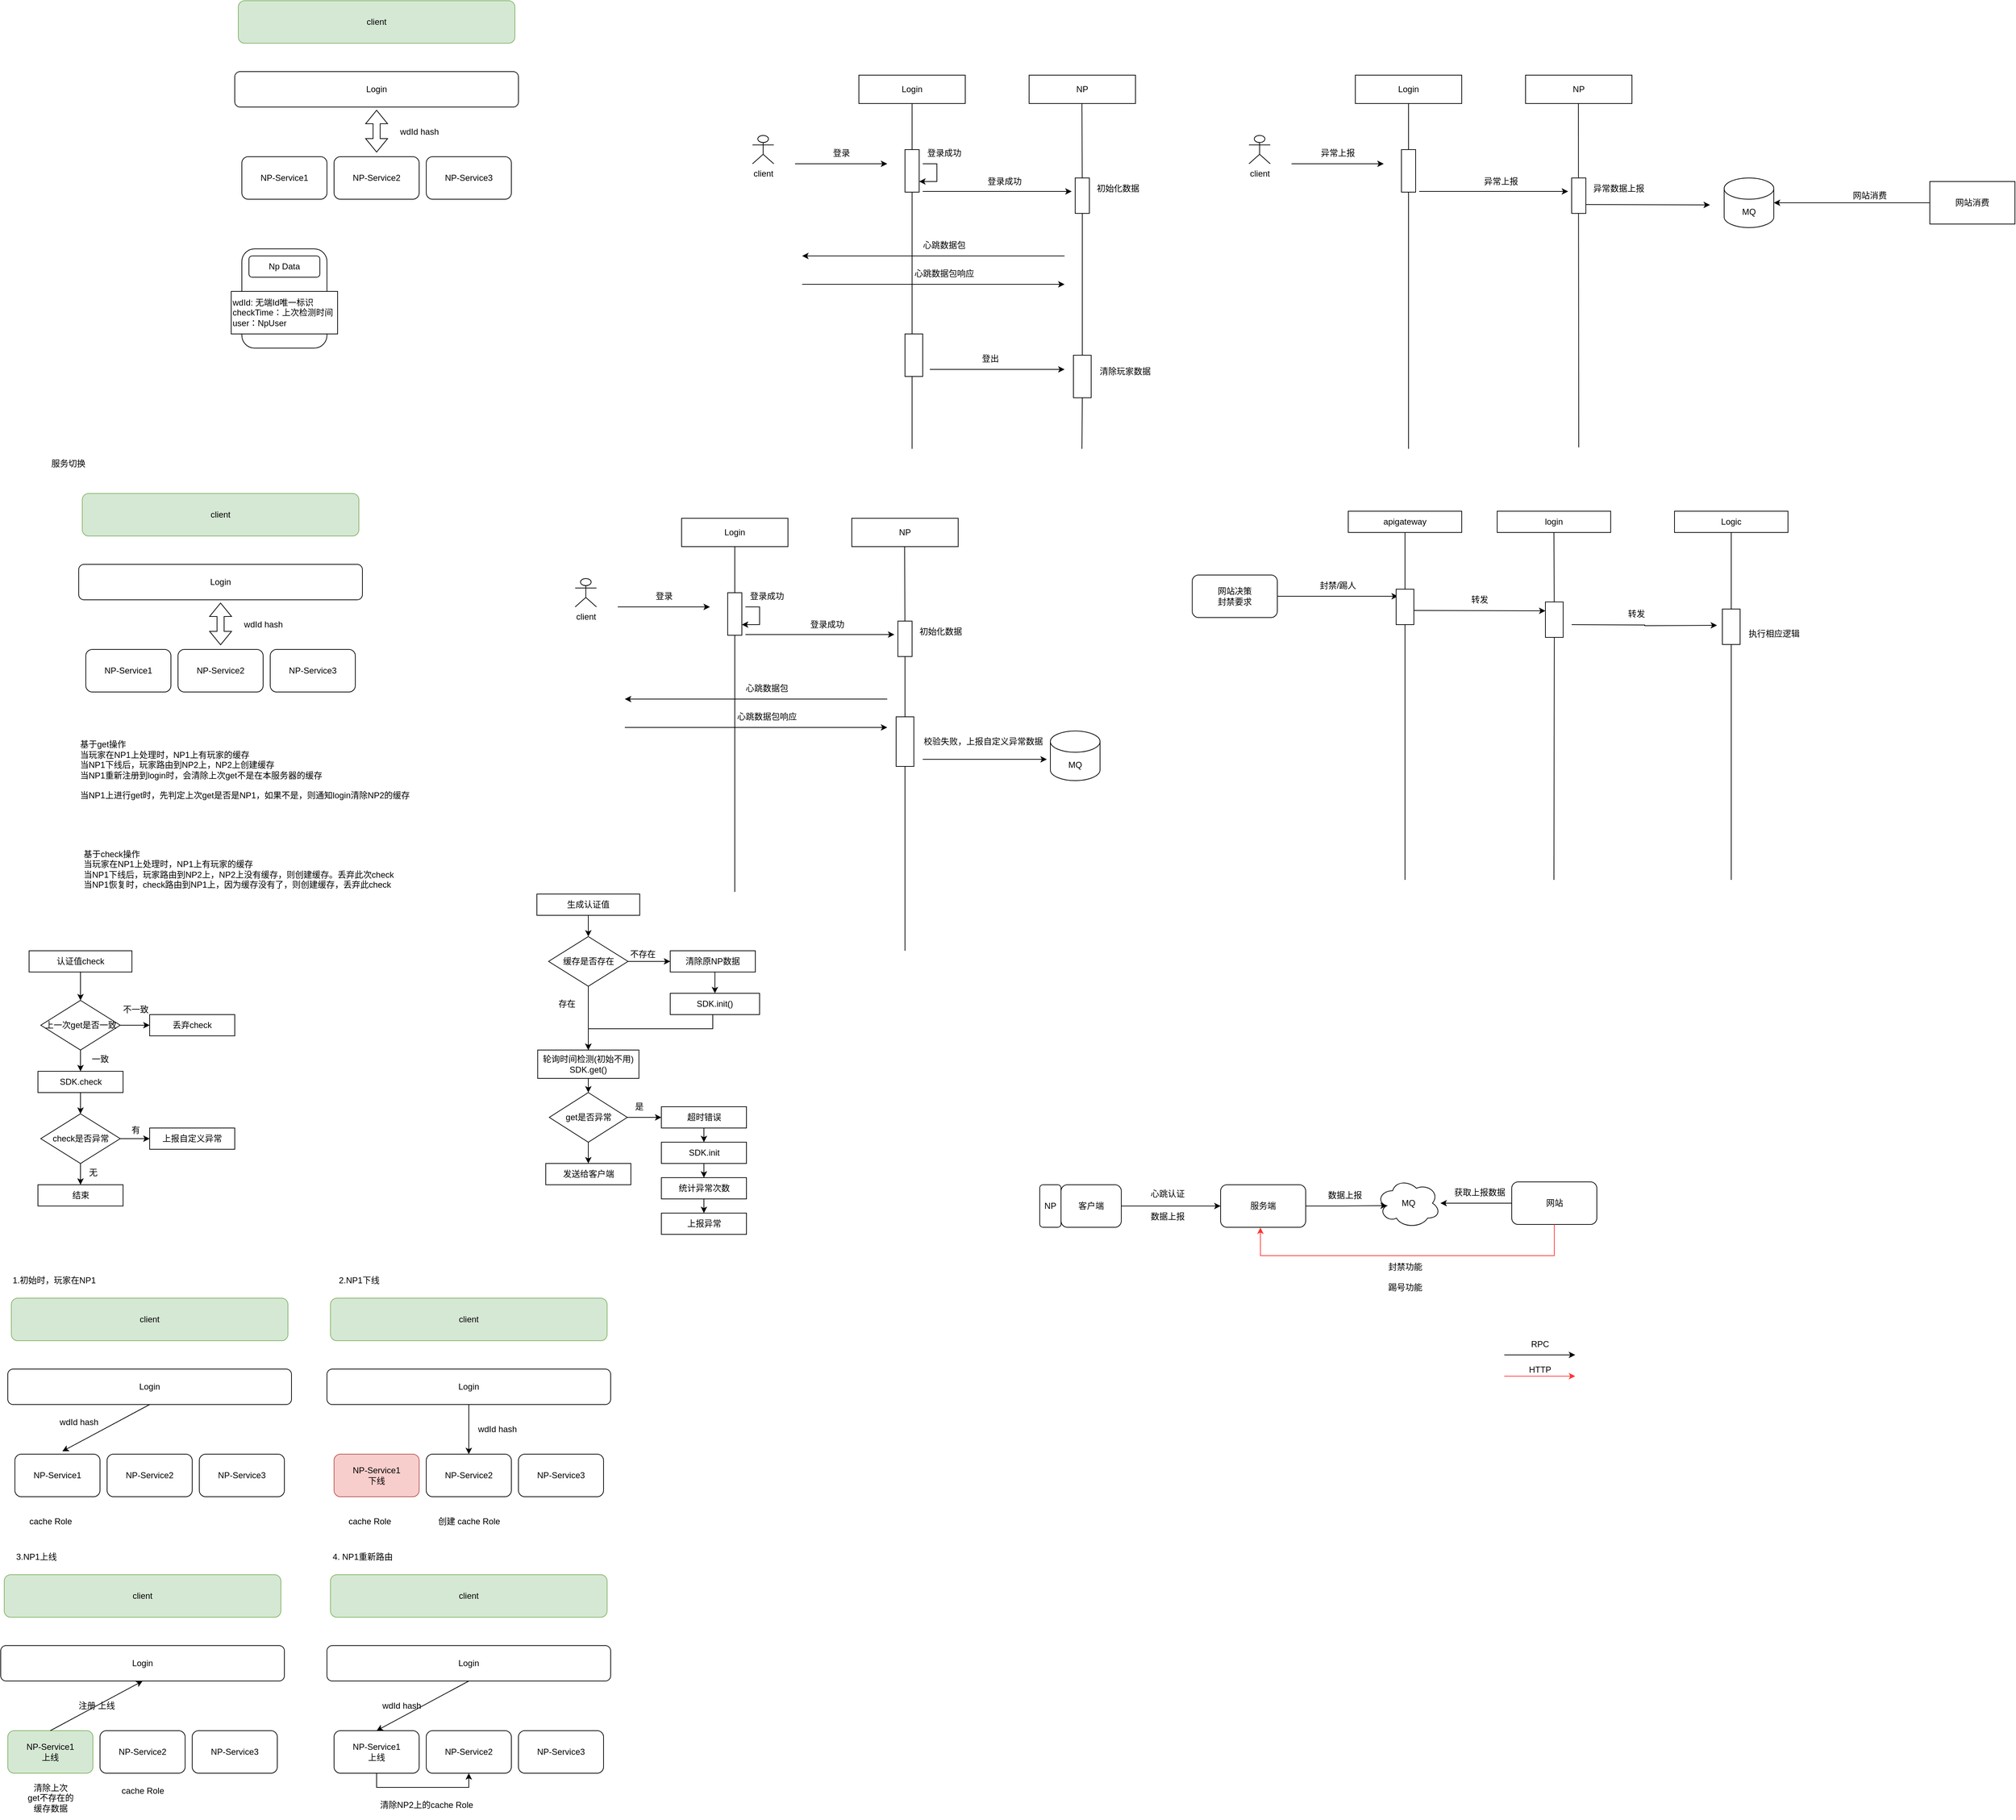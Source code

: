 <mxfile version="22.0.4" type="github">
  <diagram name="第 1 页" id="m8Y2bPKccs0BhpPyB7dn">
    <mxGraphModel dx="1195" dy="632" grid="1" gridSize="10" guides="1" tooltips="1" connect="1" arrows="1" fold="1" page="1" pageScale="1" pageWidth="4681" pageHeight="3300" math="0" shadow="0">
      <root>
        <mxCell id="0" />
        <mxCell id="1" parent="0" />
        <mxCell id="TbUIRS5alaqaaHzp_Mkm-1" value="Login" style="rounded=1;whiteSpace=wrap;html=1;" parent="1" vertex="1">
          <mxGeometry x="440" y="190" width="400" height="50" as="geometry" />
        </mxCell>
        <mxCell id="TbUIRS5alaqaaHzp_Mkm-2" value="NP-Service1" style="rounded=1;whiteSpace=wrap;html=1;" parent="1" vertex="1">
          <mxGeometry x="450" y="310" width="120" height="60" as="geometry" />
        </mxCell>
        <mxCell id="TbUIRS5alaqaaHzp_Mkm-3" value="NP-Service2" style="rounded=1;whiteSpace=wrap;html=1;" parent="1" vertex="1">
          <mxGeometry x="580" y="310" width="120" height="60" as="geometry" />
        </mxCell>
        <mxCell id="TbUIRS5alaqaaHzp_Mkm-4" value="NP-Service3" style="rounded=1;whiteSpace=wrap;html=1;" parent="1" vertex="1">
          <mxGeometry x="710" y="310" width="120" height="60" as="geometry" />
        </mxCell>
        <mxCell id="TbUIRS5alaqaaHzp_Mkm-6" value="" style="shape=flexArrow;endArrow=classic;startArrow=classic;html=1;rounded=0;entryX=0.5;entryY=1;entryDx=0;entryDy=0;" parent="1" edge="1">
          <mxGeometry width="100" height="100" relative="1" as="geometry">
            <mxPoint x="640" y="304" as="sourcePoint" />
            <mxPoint x="640" y="244" as="targetPoint" />
          </mxGeometry>
        </mxCell>
        <mxCell id="TbUIRS5alaqaaHzp_Mkm-7" value="wdId hash" style="text;html=1;align=center;verticalAlign=middle;resizable=0;points=[];autosize=1;strokeColor=none;fillColor=none;" parent="1" vertex="1">
          <mxGeometry x="660" y="260" width="80" height="30" as="geometry" />
        </mxCell>
        <mxCell id="TbUIRS5alaqaaHzp_Mkm-9" value="" style="rounded=1;whiteSpace=wrap;html=1;" parent="1" vertex="1">
          <mxGeometry x="450" y="440" width="120" height="140" as="geometry" />
        </mxCell>
        <mxCell id="TbUIRS5alaqaaHzp_Mkm-10" value="Np Data" style="rounded=1;whiteSpace=wrap;html=1;" parent="1" vertex="1">
          <mxGeometry x="460" y="450" width="100" height="30" as="geometry" />
        </mxCell>
        <mxCell id="TbUIRS5alaqaaHzp_Mkm-11" value="wdId: 无端Id唯一标识&lt;br&gt;checkTime：上次检测时间&lt;br&gt;user：NpUser" style="whiteSpace=wrap;html=1;align=left;" parent="1" vertex="1">
          <mxGeometry x="435" y="500" width="150" height="60" as="geometry" />
        </mxCell>
        <mxCell id="TbUIRS5alaqaaHzp_Mkm-13" value="Login" style="rounded=0;whiteSpace=wrap;html=1;" parent="1" vertex="1">
          <mxGeometry x="1320" y="195" width="150" height="40" as="geometry" />
        </mxCell>
        <mxCell id="TbUIRS5alaqaaHzp_Mkm-14" value="NP" style="rounded=0;whiteSpace=wrap;html=1;" parent="1" vertex="1">
          <mxGeometry x="1560" y="195" width="150" height="40" as="geometry" />
        </mxCell>
        <mxCell id="TbUIRS5alaqaaHzp_Mkm-15" value="client" style="shape=umlActor;verticalLabelPosition=bottom;verticalAlign=top;html=1;outlineConnect=0;" parent="1" vertex="1">
          <mxGeometry x="1170" y="280" width="30" height="40" as="geometry" />
        </mxCell>
        <mxCell id="TbUIRS5alaqaaHzp_Mkm-17" value="" style="endArrow=none;html=1;rounded=0;entryX=0.5;entryY=1;entryDx=0;entryDy=0;" parent="1" source="TbUIRS5alaqaaHzp_Mkm-20" target="TbUIRS5alaqaaHzp_Mkm-13" edge="1">
          <mxGeometry width="50" height="50" relative="1" as="geometry">
            <mxPoint x="1395" y="722" as="sourcePoint" />
            <mxPoint x="1430" y="560" as="targetPoint" />
          </mxGeometry>
        </mxCell>
        <mxCell id="TbUIRS5alaqaaHzp_Mkm-18" value="" style="endArrow=none;html=1;rounded=0;entryX=0.5;entryY=1;entryDx=0;entryDy=0;" parent="1" source="TbUIRS5alaqaaHzp_Mkm-26" edge="1">
          <mxGeometry width="50" height="50" relative="1" as="geometry">
            <mxPoint x="1634.5" y="722" as="sourcePoint" />
            <mxPoint x="1634.5" y="235" as="targetPoint" />
          </mxGeometry>
        </mxCell>
        <mxCell id="TbUIRS5alaqaaHzp_Mkm-21" value="" style="endArrow=none;html=1;rounded=0;entryX=0.5;entryY=1;entryDx=0;entryDy=0;" parent="1" target="TbUIRS5alaqaaHzp_Mkm-20" edge="1">
          <mxGeometry width="50" height="50" relative="1" as="geometry">
            <mxPoint x="1395" y="722" as="sourcePoint" />
            <mxPoint x="1395" y="235" as="targetPoint" />
          </mxGeometry>
        </mxCell>
        <mxCell id="TbUIRS5alaqaaHzp_Mkm-20" value="" style="rounded=0;whiteSpace=wrap;html=1;" parent="1" vertex="1">
          <mxGeometry x="1385" y="300" width="20" height="60" as="geometry" />
        </mxCell>
        <mxCell id="TbUIRS5alaqaaHzp_Mkm-22" value="" style="endArrow=classic;html=1;rounded=0;" parent="1" edge="1">
          <mxGeometry width="50" height="50" relative="1" as="geometry">
            <mxPoint x="1230" y="320" as="sourcePoint" />
            <mxPoint x="1360" y="320" as="targetPoint" />
          </mxGeometry>
        </mxCell>
        <mxCell id="TbUIRS5alaqaaHzp_Mkm-23" value="登录" style="text;html=1;align=center;verticalAlign=middle;resizable=0;points=[];autosize=1;strokeColor=none;fillColor=none;" parent="1" vertex="1">
          <mxGeometry x="1270" y="290" width="50" height="30" as="geometry" />
        </mxCell>
        <mxCell id="TbUIRS5alaqaaHzp_Mkm-24" value="" style="endArrow=classic;html=1;rounded=0;edgeStyle=elbowEdgeStyle;entryX=1;entryY=0.75;entryDx=0;entryDy=0;" parent="1" target="TbUIRS5alaqaaHzp_Mkm-20" edge="1">
          <mxGeometry width="50" height="50" relative="1" as="geometry">
            <mxPoint x="1410" y="320" as="sourcePoint" />
            <mxPoint x="1440" y="350" as="targetPoint" />
            <Array as="points">
              <mxPoint x="1430" y="330" />
            </Array>
          </mxGeometry>
        </mxCell>
        <mxCell id="TbUIRS5alaqaaHzp_Mkm-25" value="登录成功" style="text;html=1;align=center;verticalAlign=middle;resizable=0;points=[];autosize=1;strokeColor=none;fillColor=none;" parent="1" vertex="1">
          <mxGeometry x="1405" y="290" width="70" height="30" as="geometry" />
        </mxCell>
        <mxCell id="TbUIRS5alaqaaHzp_Mkm-27" value="" style="endArrow=none;html=1;rounded=0;entryX=0.5;entryY=1;entryDx=0;entryDy=0;" parent="1" source="TbUIRS5alaqaaHzp_Mkm-40" target="TbUIRS5alaqaaHzp_Mkm-26" edge="1">
          <mxGeometry width="50" height="50" relative="1" as="geometry">
            <mxPoint x="1634.5" y="722" as="sourcePoint" />
            <mxPoint x="1634.5" y="235" as="targetPoint" />
          </mxGeometry>
        </mxCell>
        <mxCell id="TbUIRS5alaqaaHzp_Mkm-26" value="" style="rounded=0;whiteSpace=wrap;html=1;" parent="1" vertex="1">
          <mxGeometry x="1625" y="340" width="20" height="50" as="geometry" />
        </mxCell>
        <mxCell id="TbUIRS5alaqaaHzp_Mkm-28" value="" style="endArrow=classic;html=1;rounded=0;" parent="1" edge="1">
          <mxGeometry width="50" height="50" relative="1" as="geometry">
            <mxPoint x="1410" y="359" as="sourcePoint" />
            <mxPoint x="1620" y="359" as="targetPoint" />
          </mxGeometry>
        </mxCell>
        <mxCell id="TbUIRS5alaqaaHzp_Mkm-29" value="登录成功" style="text;html=1;align=center;verticalAlign=middle;resizable=0;points=[];autosize=1;strokeColor=none;fillColor=none;" parent="1" vertex="1">
          <mxGeometry x="1490" y="330" width="70" height="30" as="geometry" />
        </mxCell>
        <mxCell id="TbUIRS5alaqaaHzp_Mkm-30" value="初始化数据" style="text;html=1;align=center;verticalAlign=middle;resizable=0;points=[];autosize=1;strokeColor=none;fillColor=none;" parent="1" vertex="1">
          <mxGeometry x="1645" y="340" width="80" height="30" as="geometry" />
        </mxCell>
        <mxCell id="TbUIRS5alaqaaHzp_Mkm-31" value="" style="endArrow=classic;html=1;rounded=0;" parent="1" edge="1">
          <mxGeometry width="50" height="50" relative="1" as="geometry">
            <mxPoint x="1610" y="450" as="sourcePoint" />
            <mxPoint x="1240" y="450" as="targetPoint" />
          </mxGeometry>
        </mxCell>
        <mxCell id="TbUIRS5alaqaaHzp_Mkm-32" value="心跳数据包" style="text;html=1;align=center;verticalAlign=middle;resizable=0;points=[];autosize=1;strokeColor=none;fillColor=none;" parent="1" vertex="1">
          <mxGeometry x="1400" y="420" width="80" height="30" as="geometry" />
        </mxCell>
        <mxCell id="TbUIRS5alaqaaHzp_Mkm-33" value="" style="endArrow=classic;html=1;rounded=0;" parent="1" edge="1">
          <mxGeometry width="50" height="50" relative="1" as="geometry">
            <mxPoint x="1240" y="490" as="sourcePoint" />
            <mxPoint x="1610" y="490" as="targetPoint" />
          </mxGeometry>
        </mxCell>
        <mxCell id="TbUIRS5alaqaaHzp_Mkm-34" value="心跳数据包响应" style="text;html=1;align=center;verticalAlign=middle;resizable=0;points=[];autosize=1;strokeColor=none;fillColor=none;" parent="1" vertex="1">
          <mxGeometry x="1385" y="460" width="110" height="30" as="geometry" />
        </mxCell>
        <mxCell id="TbUIRS5alaqaaHzp_Mkm-36" value="" style="rounded=0;whiteSpace=wrap;html=1;" parent="1" vertex="1">
          <mxGeometry x="1385" y="560" width="25" height="60" as="geometry" />
        </mxCell>
        <mxCell id="TbUIRS5alaqaaHzp_Mkm-38" value="" style="endArrow=classic;html=1;rounded=0;" parent="1" edge="1">
          <mxGeometry width="50" height="50" relative="1" as="geometry">
            <mxPoint x="1420" y="610" as="sourcePoint" />
            <mxPoint x="1610" y="610" as="targetPoint" />
          </mxGeometry>
        </mxCell>
        <mxCell id="TbUIRS5alaqaaHzp_Mkm-39" value="登出" style="text;html=1;align=center;verticalAlign=middle;resizable=0;points=[];autosize=1;strokeColor=none;fillColor=none;" parent="1" vertex="1">
          <mxGeometry x="1480" y="580" width="50" height="30" as="geometry" />
        </mxCell>
        <mxCell id="TbUIRS5alaqaaHzp_Mkm-42" value="" style="endArrow=none;html=1;rounded=0;entryX=0.5;entryY=1;entryDx=0;entryDy=0;" parent="1" target="TbUIRS5alaqaaHzp_Mkm-40" edge="1">
          <mxGeometry width="50" height="50" relative="1" as="geometry">
            <mxPoint x="1634.5" y="722" as="sourcePoint" />
            <mxPoint x="1635" y="390" as="targetPoint" />
          </mxGeometry>
        </mxCell>
        <mxCell id="TbUIRS5alaqaaHzp_Mkm-40" value="" style="rounded=0;whiteSpace=wrap;html=1;" parent="1" vertex="1">
          <mxGeometry x="1622.5" y="590" width="25" height="60" as="geometry" />
        </mxCell>
        <mxCell id="TbUIRS5alaqaaHzp_Mkm-43" value="清除玩家数据" style="text;html=1;align=center;verticalAlign=middle;resizable=0;points=[];autosize=1;strokeColor=none;fillColor=none;" parent="1" vertex="1">
          <mxGeometry x="1645" y="598" width="100" height="30" as="geometry" />
        </mxCell>
        <mxCell id="TbUIRS5alaqaaHzp_Mkm-45" value="client" style="rounded=1;whiteSpace=wrap;html=1;fillColor=#d5e8d4;strokeColor=#82b366;" parent="1" vertex="1">
          <mxGeometry x="445" y="90" width="390" height="60" as="geometry" />
        </mxCell>
        <mxCell id="3ECNFXFE3xswvJg45IEQ-1" value="Login" style="rounded=0;whiteSpace=wrap;html=1;" vertex="1" parent="1">
          <mxGeometry x="2020" y="195" width="150" height="40" as="geometry" />
        </mxCell>
        <mxCell id="3ECNFXFE3xswvJg45IEQ-2" value="NP" style="rounded=0;whiteSpace=wrap;html=1;" vertex="1" parent="1">
          <mxGeometry x="2260" y="195" width="150" height="40" as="geometry" />
        </mxCell>
        <mxCell id="3ECNFXFE3xswvJg45IEQ-3" value="client" style="shape=umlActor;verticalLabelPosition=bottom;verticalAlign=top;html=1;outlineConnect=0;" vertex="1" parent="1">
          <mxGeometry x="1870" y="280" width="30" height="40" as="geometry" />
        </mxCell>
        <mxCell id="3ECNFXFE3xswvJg45IEQ-4" value="" style="endArrow=none;html=1;rounded=0;entryX=0.5;entryY=1;entryDx=0;entryDy=0;" edge="1" parent="1" source="3ECNFXFE3xswvJg45IEQ-7" target="3ECNFXFE3xswvJg45IEQ-1">
          <mxGeometry width="50" height="50" relative="1" as="geometry">
            <mxPoint x="2095" y="722" as="sourcePoint" />
            <mxPoint x="2130" y="560" as="targetPoint" />
          </mxGeometry>
        </mxCell>
        <mxCell id="3ECNFXFE3xswvJg45IEQ-5" value="" style="endArrow=none;html=1;rounded=0;entryX=0.5;entryY=1;entryDx=0;entryDy=0;" edge="1" parent="1">
          <mxGeometry width="50" height="50" relative="1" as="geometry">
            <mxPoint x="2335" y="720" as="sourcePoint" />
            <mxPoint x="2334.5" y="235" as="targetPoint" />
          </mxGeometry>
        </mxCell>
        <mxCell id="3ECNFXFE3xswvJg45IEQ-6" value="" style="endArrow=none;html=1;rounded=0;entryX=0.5;entryY=1;entryDx=0;entryDy=0;" edge="1" parent="1" target="3ECNFXFE3xswvJg45IEQ-7">
          <mxGeometry width="50" height="50" relative="1" as="geometry">
            <mxPoint x="2095" y="722" as="sourcePoint" />
            <mxPoint x="2095" y="235" as="targetPoint" />
          </mxGeometry>
        </mxCell>
        <mxCell id="3ECNFXFE3xswvJg45IEQ-7" value="" style="rounded=0;whiteSpace=wrap;html=1;" vertex="1" parent="1">
          <mxGeometry x="2085" y="300" width="20" height="60" as="geometry" />
        </mxCell>
        <mxCell id="3ECNFXFE3xswvJg45IEQ-8" value="" style="endArrow=classic;html=1;rounded=0;" edge="1" parent="1">
          <mxGeometry width="50" height="50" relative="1" as="geometry">
            <mxPoint x="1930" y="320" as="sourcePoint" />
            <mxPoint x="2060" y="320" as="targetPoint" />
          </mxGeometry>
        </mxCell>
        <mxCell id="3ECNFXFE3xswvJg45IEQ-9" value="异常上报" style="text;html=1;align=center;verticalAlign=middle;resizable=0;points=[];autosize=1;strokeColor=none;fillColor=none;" vertex="1" parent="1">
          <mxGeometry x="1960" y="290" width="70" height="30" as="geometry" />
        </mxCell>
        <mxCell id="3ECNFXFE3xswvJg45IEQ-13" value="" style="rounded=0;whiteSpace=wrap;html=1;" vertex="1" parent="1">
          <mxGeometry x="2325" y="340" width="20" height="50" as="geometry" />
        </mxCell>
        <mxCell id="3ECNFXFE3xswvJg45IEQ-14" value="" style="endArrow=classic;html=1;rounded=0;" edge="1" parent="1">
          <mxGeometry width="50" height="50" relative="1" as="geometry">
            <mxPoint x="2110" y="359" as="sourcePoint" />
            <mxPoint x="2320" y="359" as="targetPoint" />
          </mxGeometry>
        </mxCell>
        <mxCell id="3ECNFXFE3xswvJg45IEQ-15" value="异常上报" style="text;html=1;align=center;verticalAlign=middle;resizable=0;points=[];autosize=1;strokeColor=none;fillColor=none;" vertex="1" parent="1">
          <mxGeometry x="2190" y="330" width="70" height="30" as="geometry" />
        </mxCell>
        <mxCell id="3ECNFXFE3xswvJg45IEQ-16" value="异常数据上报" style="text;html=1;align=center;verticalAlign=middle;resizable=0;points=[];autosize=1;strokeColor=none;fillColor=none;" vertex="1" parent="1">
          <mxGeometry x="2341" y="340" width="100" height="30" as="geometry" />
        </mxCell>
        <mxCell id="3ECNFXFE3xswvJg45IEQ-27" value="" style="endArrow=classic;html=1;rounded=0;exitX=1;exitY=0.75;exitDx=0;exitDy=0;" edge="1" parent="1" source="3ECNFXFE3xswvJg45IEQ-13">
          <mxGeometry width="50" height="50" relative="1" as="geometry">
            <mxPoint x="2460" y="440" as="sourcePoint" />
            <mxPoint x="2520" y="378" as="targetPoint" />
          </mxGeometry>
        </mxCell>
        <mxCell id="3ECNFXFE3xswvJg45IEQ-28" value="MQ" style="shape=cylinder3;whiteSpace=wrap;html=1;boundedLbl=1;backgroundOutline=1;size=15;" vertex="1" parent="1">
          <mxGeometry x="2540" y="340" width="70" height="70" as="geometry" />
        </mxCell>
        <mxCell id="3ECNFXFE3xswvJg45IEQ-30" style="edgeStyle=orthogonalEdgeStyle;rounded=0;orthogonalLoop=1;jettySize=auto;html=1;exitX=0;exitY=0.5;exitDx=0;exitDy=0;" edge="1" parent="1" source="3ECNFXFE3xswvJg45IEQ-29" target="3ECNFXFE3xswvJg45IEQ-28">
          <mxGeometry relative="1" as="geometry">
            <Array as="points">
              <mxPoint x="2830" y="375" />
            </Array>
          </mxGeometry>
        </mxCell>
        <mxCell id="3ECNFXFE3xswvJg45IEQ-29" value="网站消费" style="rounded=0;whiteSpace=wrap;html=1;" vertex="1" parent="1">
          <mxGeometry x="2830" y="345" width="120" height="60" as="geometry" />
        </mxCell>
        <mxCell id="3ECNFXFE3xswvJg45IEQ-31" value="网站消费" style="text;html=1;align=center;verticalAlign=middle;resizable=0;points=[];autosize=1;strokeColor=none;fillColor=none;" vertex="1" parent="1">
          <mxGeometry x="2710" y="350" width="70" height="30" as="geometry" />
        </mxCell>
        <mxCell id="3ECNFXFE3xswvJg45IEQ-35" style="edgeStyle=orthogonalEdgeStyle;rounded=0;orthogonalLoop=1;jettySize=auto;html=1;exitX=1;exitY=0.5;exitDx=0;exitDy=0;" edge="1" parent="1" source="3ECNFXFE3xswvJg45IEQ-32">
          <mxGeometry relative="1" as="geometry">
            <mxPoint x="2080" y="930" as="targetPoint" />
          </mxGeometry>
        </mxCell>
        <mxCell id="3ECNFXFE3xswvJg45IEQ-32" value="网站决策&lt;br&gt;封禁要求" style="rounded=1;whiteSpace=wrap;html=1;" vertex="1" parent="1">
          <mxGeometry x="1790" y="900" width="120" height="60" as="geometry" />
        </mxCell>
        <mxCell id="3ECNFXFE3xswvJg45IEQ-33" value="apigateway" style="rounded=0;whiteSpace=wrap;html=1;" vertex="1" parent="1">
          <mxGeometry x="2010" y="810" width="160" height="30" as="geometry" />
        </mxCell>
        <mxCell id="3ECNFXFE3xswvJg45IEQ-34" value="" style="endArrow=none;html=1;rounded=0;entryX=0.5;entryY=1;entryDx=0;entryDy=0;" edge="1" parent="1" source="3ECNFXFE3xswvJg45IEQ-42" target="3ECNFXFE3xswvJg45IEQ-33">
          <mxGeometry width="50" height="50" relative="1" as="geometry">
            <mxPoint x="2090" y="1330" as="sourcePoint" />
            <mxPoint x="2060" y="1010" as="targetPoint" />
          </mxGeometry>
        </mxCell>
        <mxCell id="3ECNFXFE3xswvJg45IEQ-36" value="login" style="rounded=0;whiteSpace=wrap;html=1;" vertex="1" parent="1">
          <mxGeometry x="2220" y="810" width="160" height="30" as="geometry" />
        </mxCell>
        <mxCell id="3ECNFXFE3xswvJg45IEQ-37" value="" style="endArrow=none;html=1;rounded=0;entryX=0.5;entryY=1;entryDx=0;entryDy=0;" edge="1" parent="1" target="3ECNFXFE3xswvJg45IEQ-36" source="3ECNFXFE3xswvJg45IEQ-45">
          <mxGeometry width="50" height="50" relative="1" as="geometry">
            <mxPoint x="2300" y="1330" as="sourcePoint" />
            <mxPoint x="2270" y="1010" as="targetPoint" />
          </mxGeometry>
        </mxCell>
        <mxCell id="3ECNFXFE3xswvJg45IEQ-39" value="Logic" style="rounded=0;whiteSpace=wrap;html=1;" vertex="1" parent="1">
          <mxGeometry x="2470" y="810" width="160" height="30" as="geometry" />
        </mxCell>
        <mxCell id="3ECNFXFE3xswvJg45IEQ-40" value="" style="endArrow=none;html=1;rounded=0;entryX=0.5;entryY=1;entryDx=0;entryDy=0;" edge="1" parent="1" target="3ECNFXFE3xswvJg45IEQ-39">
          <mxGeometry width="50" height="50" relative="1" as="geometry">
            <mxPoint x="2550" y="1330" as="sourcePoint" />
            <mxPoint x="2520" y="1010" as="targetPoint" />
          </mxGeometry>
        </mxCell>
        <mxCell id="3ECNFXFE3xswvJg45IEQ-41" value="封禁/踢人" style="text;html=1;align=center;verticalAlign=middle;resizable=0;points=[];autosize=1;strokeColor=none;fillColor=none;" vertex="1" parent="1">
          <mxGeometry x="1960" y="900" width="70" height="30" as="geometry" />
        </mxCell>
        <mxCell id="3ECNFXFE3xswvJg45IEQ-43" value="" style="endArrow=none;html=1;rounded=0;entryX=0.5;entryY=1;entryDx=0;entryDy=0;" edge="1" parent="1" target="3ECNFXFE3xswvJg45IEQ-42">
          <mxGeometry width="50" height="50" relative="1" as="geometry">
            <mxPoint x="2090" y="1330" as="sourcePoint" />
            <mxPoint x="2090" y="840" as="targetPoint" />
          </mxGeometry>
        </mxCell>
        <mxCell id="3ECNFXFE3xswvJg45IEQ-42" value="" style="rounded=0;whiteSpace=wrap;html=1;" vertex="1" parent="1">
          <mxGeometry x="2077.5" y="920" width="25" height="50" as="geometry" />
        </mxCell>
        <mxCell id="3ECNFXFE3xswvJg45IEQ-44" style="edgeStyle=orthogonalEdgeStyle;rounded=0;orthogonalLoop=1;jettySize=auto;html=1;exitX=1;exitY=0.5;exitDx=0;exitDy=0;entryX=0;entryY=0.25;entryDx=0;entryDy=0;" edge="1" parent="1" target="3ECNFXFE3xswvJg45IEQ-45">
          <mxGeometry relative="1" as="geometry">
            <mxPoint x="2272.5" y="950" as="targetPoint" />
            <mxPoint x="2102.5" y="950" as="sourcePoint" />
          </mxGeometry>
        </mxCell>
        <mxCell id="3ECNFXFE3xswvJg45IEQ-47" value="" style="endArrow=none;html=1;rounded=0;entryX=0.5;entryY=1;entryDx=0;entryDy=0;" edge="1" parent="1" target="3ECNFXFE3xswvJg45IEQ-45">
          <mxGeometry width="50" height="50" relative="1" as="geometry">
            <mxPoint x="2300" y="1330" as="sourcePoint" />
            <mxPoint x="2300" y="840" as="targetPoint" />
          </mxGeometry>
        </mxCell>
        <mxCell id="3ECNFXFE3xswvJg45IEQ-45" value="" style="rounded=0;whiteSpace=wrap;html=1;" vertex="1" parent="1">
          <mxGeometry x="2288" y="938" width="25" height="50" as="geometry" />
        </mxCell>
        <mxCell id="3ECNFXFE3xswvJg45IEQ-48" value="" style="rounded=0;whiteSpace=wrap;html=1;" vertex="1" parent="1">
          <mxGeometry x="2537.5" y="948" width="25" height="50" as="geometry" />
        </mxCell>
        <mxCell id="3ECNFXFE3xswvJg45IEQ-49" value="转发" style="text;html=1;align=center;verticalAlign=middle;resizable=0;points=[];autosize=1;strokeColor=none;fillColor=none;" vertex="1" parent="1">
          <mxGeometry x="2170" y="920" width="50" height="30" as="geometry" />
        </mxCell>
        <mxCell id="3ECNFXFE3xswvJg45IEQ-51" style="edgeStyle=orthogonalEdgeStyle;rounded=0;orthogonalLoop=1;jettySize=auto;html=1;exitX=1;exitY=0.5;exitDx=0;exitDy=0;" edge="1" parent="1">
          <mxGeometry relative="1" as="geometry">
            <mxPoint x="2530" y="971" as="targetPoint" />
            <mxPoint x="2325" y="970" as="sourcePoint" />
          </mxGeometry>
        </mxCell>
        <mxCell id="3ECNFXFE3xswvJg45IEQ-52" value="转发" style="text;html=1;align=center;verticalAlign=middle;resizable=0;points=[];autosize=1;strokeColor=none;fillColor=none;" vertex="1" parent="1">
          <mxGeometry x="2391" y="940" width="50" height="30" as="geometry" />
        </mxCell>
        <mxCell id="3ECNFXFE3xswvJg45IEQ-53" value="执行相应逻辑" style="text;html=1;align=center;verticalAlign=middle;resizable=0;points=[];autosize=1;strokeColor=none;fillColor=none;" vertex="1" parent="1">
          <mxGeometry x="2560" y="968" width="100" height="30" as="geometry" />
        </mxCell>
        <mxCell id="3ECNFXFE3xswvJg45IEQ-54" value="Login" style="rounded=0;whiteSpace=wrap;html=1;" vertex="1" parent="1">
          <mxGeometry x="1070" y="820" width="150" height="40" as="geometry" />
        </mxCell>
        <mxCell id="3ECNFXFE3xswvJg45IEQ-55" value="NP" style="rounded=0;whiteSpace=wrap;html=1;" vertex="1" parent="1">
          <mxGeometry x="1310" y="820" width="150" height="40" as="geometry" />
        </mxCell>
        <mxCell id="3ECNFXFE3xswvJg45IEQ-56" value="client" style="shape=umlActor;verticalLabelPosition=bottom;verticalAlign=top;html=1;outlineConnect=0;" vertex="1" parent="1">
          <mxGeometry x="920" y="905" width="30" height="40" as="geometry" />
        </mxCell>
        <mxCell id="3ECNFXFE3xswvJg45IEQ-57" value="" style="endArrow=none;html=1;rounded=0;entryX=0.5;entryY=1;entryDx=0;entryDy=0;" edge="1" parent="1" source="3ECNFXFE3xswvJg45IEQ-60" target="3ECNFXFE3xswvJg45IEQ-54">
          <mxGeometry width="50" height="50" relative="1" as="geometry">
            <mxPoint x="1145" y="1347" as="sourcePoint" />
            <mxPoint x="1180" y="1185" as="targetPoint" />
          </mxGeometry>
        </mxCell>
        <mxCell id="3ECNFXFE3xswvJg45IEQ-58" value="" style="endArrow=none;html=1;rounded=0;entryX=0.5;entryY=1;entryDx=0;entryDy=0;" edge="1" parent="1" source="3ECNFXFE3xswvJg45IEQ-66">
          <mxGeometry width="50" height="50" relative="1" as="geometry">
            <mxPoint x="1384.5" y="1347" as="sourcePoint" />
            <mxPoint x="1384.5" y="860" as="targetPoint" />
          </mxGeometry>
        </mxCell>
        <mxCell id="3ECNFXFE3xswvJg45IEQ-59" value="" style="endArrow=none;html=1;rounded=0;entryX=0.5;entryY=1;entryDx=0;entryDy=0;" edge="1" parent="1" target="3ECNFXFE3xswvJg45IEQ-60">
          <mxGeometry width="50" height="50" relative="1" as="geometry">
            <mxPoint x="1145" y="1347" as="sourcePoint" />
            <mxPoint x="1145" y="860" as="targetPoint" />
          </mxGeometry>
        </mxCell>
        <mxCell id="3ECNFXFE3xswvJg45IEQ-60" value="" style="rounded=0;whiteSpace=wrap;html=1;" vertex="1" parent="1">
          <mxGeometry x="1135" y="925" width="20" height="60" as="geometry" />
        </mxCell>
        <mxCell id="3ECNFXFE3xswvJg45IEQ-61" value="" style="endArrow=classic;html=1;rounded=0;" edge="1" parent="1">
          <mxGeometry width="50" height="50" relative="1" as="geometry">
            <mxPoint x="980" y="945" as="sourcePoint" />
            <mxPoint x="1110" y="945" as="targetPoint" />
          </mxGeometry>
        </mxCell>
        <mxCell id="3ECNFXFE3xswvJg45IEQ-62" value="登录" style="text;html=1;align=center;verticalAlign=middle;resizable=0;points=[];autosize=1;strokeColor=none;fillColor=none;" vertex="1" parent="1">
          <mxGeometry x="1020" y="915" width="50" height="30" as="geometry" />
        </mxCell>
        <mxCell id="3ECNFXFE3xswvJg45IEQ-63" value="" style="endArrow=classic;html=1;rounded=0;edgeStyle=elbowEdgeStyle;entryX=1;entryY=0.75;entryDx=0;entryDy=0;" edge="1" parent="1" target="3ECNFXFE3xswvJg45IEQ-60">
          <mxGeometry width="50" height="50" relative="1" as="geometry">
            <mxPoint x="1160" y="945" as="sourcePoint" />
            <mxPoint x="1190" y="975" as="targetPoint" />
            <Array as="points">
              <mxPoint x="1180" y="955" />
            </Array>
          </mxGeometry>
        </mxCell>
        <mxCell id="3ECNFXFE3xswvJg45IEQ-64" value="登录成功" style="text;html=1;align=center;verticalAlign=middle;resizable=0;points=[];autosize=1;strokeColor=none;fillColor=none;" vertex="1" parent="1">
          <mxGeometry x="1155" y="915" width="70" height="30" as="geometry" />
        </mxCell>
        <mxCell id="3ECNFXFE3xswvJg45IEQ-65" value="" style="endArrow=none;html=1;rounded=0;entryX=0.5;entryY=1;entryDx=0;entryDy=0;" edge="1" parent="1" source="3ECNFXFE3xswvJg45IEQ-80" target="3ECNFXFE3xswvJg45IEQ-66">
          <mxGeometry width="50" height="50" relative="1" as="geometry">
            <mxPoint x="1385" y="1430" as="sourcePoint" />
            <mxPoint x="1384.5" y="860" as="targetPoint" />
          </mxGeometry>
        </mxCell>
        <mxCell id="3ECNFXFE3xswvJg45IEQ-66" value="" style="rounded=0;whiteSpace=wrap;html=1;" vertex="1" parent="1">
          <mxGeometry x="1375" y="965" width="20" height="50" as="geometry" />
        </mxCell>
        <mxCell id="3ECNFXFE3xswvJg45IEQ-67" value="" style="endArrow=classic;html=1;rounded=0;" edge="1" parent="1">
          <mxGeometry width="50" height="50" relative="1" as="geometry">
            <mxPoint x="1160" y="984" as="sourcePoint" />
            <mxPoint x="1370" y="984" as="targetPoint" />
          </mxGeometry>
        </mxCell>
        <mxCell id="3ECNFXFE3xswvJg45IEQ-68" value="登录成功" style="text;html=1;align=center;verticalAlign=middle;resizable=0;points=[];autosize=1;strokeColor=none;fillColor=none;" vertex="1" parent="1">
          <mxGeometry x="1240" y="955" width="70" height="30" as="geometry" />
        </mxCell>
        <mxCell id="3ECNFXFE3xswvJg45IEQ-69" value="初始化数据" style="text;html=1;align=center;verticalAlign=middle;resizable=0;points=[];autosize=1;strokeColor=none;fillColor=none;" vertex="1" parent="1">
          <mxGeometry x="1395" y="965" width="80" height="30" as="geometry" />
        </mxCell>
        <mxCell id="3ECNFXFE3xswvJg45IEQ-70" value="" style="endArrow=classic;html=1;rounded=0;" edge="1" parent="1">
          <mxGeometry width="50" height="50" relative="1" as="geometry">
            <mxPoint x="1360" y="1075" as="sourcePoint" />
            <mxPoint x="990" y="1075" as="targetPoint" />
          </mxGeometry>
        </mxCell>
        <mxCell id="3ECNFXFE3xswvJg45IEQ-71" value="心跳数据包" style="text;html=1;align=center;verticalAlign=middle;resizable=0;points=[];autosize=1;strokeColor=none;fillColor=none;" vertex="1" parent="1">
          <mxGeometry x="1150" y="1045" width="80" height="30" as="geometry" />
        </mxCell>
        <mxCell id="3ECNFXFE3xswvJg45IEQ-72" value="" style="endArrow=classic;html=1;rounded=0;" edge="1" parent="1">
          <mxGeometry width="50" height="50" relative="1" as="geometry">
            <mxPoint x="990" y="1115" as="sourcePoint" />
            <mxPoint x="1360" y="1115" as="targetPoint" />
          </mxGeometry>
        </mxCell>
        <mxCell id="3ECNFXFE3xswvJg45IEQ-73" value="心跳数据包响应" style="text;html=1;align=center;verticalAlign=middle;resizable=0;points=[];autosize=1;strokeColor=none;fillColor=none;" vertex="1" parent="1">
          <mxGeometry x="1135" y="1085" width="110" height="30" as="geometry" />
        </mxCell>
        <mxCell id="3ECNFXFE3xswvJg45IEQ-81" value="" style="endArrow=none;html=1;rounded=0;entryX=0.5;entryY=1;entryDx=0;entryDy=0;" edge="1" parent="1" target="3ECNFXFE3xswvJg45IEQ-80">
          <mxGeometry width="50" height="50" relative="1" as="geometry">
            <mxPoint x="1385" y="1430" as="sourcePoint" />
            <mxPoint x="1385" y="1015" as="targetPoint" />
          </mxGeometry>
        </mxCell>
        <mxCell id="3ECNFXFE3xswvJg45IEQ-80" value="" style="rounded=0;whiteSpace=wrap;html=1;" vertex="1" parent="1">
          <mxGeometry x="1372.5" y="1100" width="25" height="70" as="geometry" />
        </mxCell>
        <mxCell id="3ECNFXFE3xswvJg45IEQ-82" value="校验失败，上报自定义异常数据" style="text;html=1;align=center;verticalAlign=middle;resizable=0;points=[];autosize=1;strokeColor=none;fillColor=none;" vertex="1" parent="1">
          <mxGeometry x="1400" y="1120" width="190" height="30" as="geometry" />
        </mxCell>
        <mxCell id="3ECNFXFE3xswvJg45IEQ-86" value="Login" style="rounded=1;whiteSpace=wrap;html=1;" vertex="1" parent="1">
          <mxGeometry x="220" y="885" width="400" height="50" as="geometry" />
        </mxCell>
        <mxCell id="3ECNFXFE3xswvJg45IEQ-87" value="NP-Service1" style="rounded=1;whiteSpace=wrap;html=1;" vertex="1" parent="1">
          <mxGeometry x="230" y="1005" width="120" height="60" as="geometry" />
        </mxCell>
        <mxCell id="3ECNFXFE3xswvJg45IEQ-88" value="NP-Service2" style="rounded=1;whiteSpace=wrap;html=1;" vertex="1" parent="1">
          <mxGeometry x="360" y="1005" width="120" height="60" as="geometry" />
        </mxCell>
        <mxCell id="3ECNFXFE3xswvJg45IEQ-89" value="NP-Service3" style="rounded=1;whiteSpace=wrap;html=1;" vertex="1" parent="1">
          <mxGeometry x="490" y="1005" width="120" height="60" as="geometry" />
        </mxCell>
        <mxCell id="3ECNFXFE3xswvJg45IEQ-90" value="" style="shape=flexArrow;endArrow=classic;startArrow=classic;html=1;rounded=0;entryX=0.5;entryY=1;entryDx=0;entryDy=0;" edge="1" parent="1">
          <mxGeometry width="100" height="100" relative="1" as="geometry">
            <mxPoint x="420" y="999" as="sourcePoint" />
            <mxPoint x="420" y="939" as="targetPoint" />
          </mxGeometry>
        </mxCell>
        <mxCell id="3ECNFXFE3xswvJg45IEQ-91" value="wdId hash" style="text;html=1;align=center;verticalAlign=middle;resizable=0;points=[];autosize=1;strokeColor=none;fillColor=none;" vertex="1" parent="1">
          <mxGeometry x="440" y="955" width="80" height="30" as="geometry" />
        </mxCell>
        <mxCell id="3ECNFXFE3xswvJg45IEQ-92" value="client" style="rounded=1;whiteSpace=wrap;html=1;fillColor=#d5e8d4;strokeColor=#82b366;" vertex="1" parent="1">
          <mxGeometry x="225" y="785" width="390" height="60" as="geometry" />
        </mxCell>
        <mxCell id="3ECNFXFE3xswvJg45IEQ-93" value="服务切换" style="text;html=1;align=center;verticalAlign=middle;resizable=0;points=[];autosize=1;strokeColor=none;fillColor=none;" vertex="1" parent="1">
          <mxGeometry x="170" y="728" width="70" height="30" as="geometry" />
        </mxCell>
        <mxCell id="3ECNFXFE3xswvJg45IEQ-94" value="基于get操作&lt;br&gt;当玩家在NP1上处理时，NP1上有玩家的缓存&lt;br&gt;当NP1下线后，玩家路由到NP2上，NP2上创建缓存&lt;br&gt;当NP1重新注册到login时，会清除上次get不是在本服务器的缓存&lt;br&gt;&lt;br&gt;当NP1上进行get时，先判定上次get是否是NP1，如果不是，则通知login清除NP2的缓存" style="text;html=1;align=left;verticalAlign=middle;resizable=0;points=[];autosize=1;strokeColor=none;fillColor=none;" vertex="1" parent="1">
          <mxGeometry x="220" y="1125" width="490" height="100" as="geometry" />
        </mxCell>
        <mxCell id="3ECNFXFE3xswvJg45IEQ-95" value="基于check操作&lt;br&gt;当玩家在NP1上处理时，NP1上有玩家的缓存&lt;br&gt;当NP1下线后，玩家路由到NP2上，NP2上没有缓存，则创建缓存。丢弃此次check&lt;br&gt;当NP1恢复时，check路由到NP1上，因为缓存没有了，则创建缓存，丢弃此check" style="text;html=1;align=left;verticalAlign=middle;resizable=0;points=[];autosize=1;strokeColor=none;fillColor=none;" vertex="1" parent="1">
          <mxGeometry x="225" y="1280" width="460" height="70" as="geometry" />
        </mxCell>
        <mxCell id="3ECNFXFE3xswvJg45IEQ-113" style="edgeStyle=orthogonalEdgeStyle;rounded=0;orthogonalLoop=1;jettySize=auto;html=1;exitX=0.5;exitY=1;exitDx=0;exitDy=0;entryX=0.5;entryY=0;entryDx=0;entryDy=0;" edge="1" parent="1" source="3ECNFXFE3xswvJg45IEQ-96" target="3ECNFXFE3xswvJg45IEQ-100">
          <mxGeometry relative="1" as="geometry" />
        </mxCell>
        <mxCell id="3ECNFXFE3xswvJg45IEQ-96" value="生成认证值" style="rounded=0;whiteSpace=wrap;html=1;" vertex="1" parent="1">
          <mxGeometry x="866" y="1350" width="145" height="30" as="geometry" />
        </mxCell>
        <mxCell id="3ECNFXFE3xswvJg45IEQ-98" value="" style="endArrow=classic;html=1;rounded=0;exitX=1;exitY=0.75;exitDx=0;exitDy=0;" edge="1" parent="1">
          <mxGeometry width="50" height="50" relative="1" as="geometry">
            <mxPoint x="1410" y="1160" as="sourcePoint" />
            <mxPoint x="1585" y="1160" as="targetPoint" />
          </mxGeometry>
        </mxCell>
        <mxCell id="3ECNFXFE3xswvJg45IEQ-99" value="MQ" style="shape=cylinder3;whiteSpace=wrap;html=1;boundedLbl=1;backgroundOutline=1;size=15;" vertex="1" parent="1">
          <mxGeometry x="1590" y="1120" width="70" height="70" as="geometry" />
        </mxCell>
        <mxCell id="3ECNFXFE3xswvJg45IEQ-114" style="edgeStyle=orthogonalEdgeStyle;rounded=0;orthogonalLoop=1;jettySize=auto;html=1;exitX=1;exitY=0.5;exitDx=0;exitDy=0;" edge="1" parent="1" source="3ECNFXFE3xswvJg45IEQ-100" target="3ECNFXFE3xswvJg45IEQ-190">
          <mxGeometry relative="1" as="geometry" />
        </mxCell>
        <mxCell id="3ECNFXFE3xswvJg45IEQ-195" style="edgeStyle=orthogonalEdgeStyle;rounded=0;orthogonalLoop=1;jettySize=auto;html=1;exitX=0.5;exitY=1;exitDx=0;exitDy=0;entryX=0.5;entryY=0;entryDx=0;entryDy=0;" edge="1" parent="1" source="3ECNFXFE3xswvJg45IEQ-100" target="3ECNFXFE3xswvJg45IEQ-102">
          <mxGeometry relative="1" as="geometry" />
        </mxCell>
        <mxCell id="3ECNFXFE3xswvJg45IEQ-100" value="缓存是否存在" style="rhombus;whiteSpace=wrap;html=1;" vertex="1" parent="1">
          <mxGeometry x="882.5" y="1410" width="112" height="70" as="geometry" />
        </mxCell>
        <mxCell id="3ECNFXFE3xswvJg45IEQ-120" style="edgeStyle=orthogonalEdgeStyle;rounded=0;orthogonalLoop=1;jettySize=auto;html=1;exitX=0.5;exitY=1;exitDx=0;exitDy=0;entryX=0.5;entryY=0;entryDx=0;entryDy=0;" edge="1" parent="1" source="3ECNFXFE3xswvJg45IEQ-102" target="3ECNFXFE3xswvJg45IEQ-104">
          <mxGeometry relative="1" as="geometry" />
        </mxCell>
        <mxCell id="3ECNFXFE3xswvJg45IEQ-102" value="轮询时间检测(初始不用)&lt;br&gt;SDK.get()" style="rounded=0;whiteSpace=wrap;html=1;" vertex="1" parent="1">
          <mxGeometry x="867.13" y="1570" width="142.75" height="40" as="geometry" />
        </mxCell>
        <mxCell id="3ECNFXFE3xswvJg45IEQ-121" style="edgeStyle=orthogonalEdgeStyle;rounded=0;orthogonalLoop=1;jettySize=auto;html=1;exitX=1;exitY=0.5;exitDx=0;exitDy=0;" edge="1" parent="1" source="3ECNFXFE3xswvJg45IEQ-104" target="3ECNFXFE3xswvJg45IEQ-107">
          <mxGeometry relative="1" as="geometry" />
        </mxCell>
        <mxCell id="3ECNFXFE3xswvJg45IEQ-123" style="edgeStyle=orthogonalEdgeStyle;rounded=0;orthogonalLoop=1;jettySize=auto;html=1;exitX=0.5;exitY=1;exitDx=0;exitDy=0;" edge="1" parent="1" source="3ECNFXFE3xswvJg45IEQ-104" target="3ECNFXFE3xswvJg45IEQ-106">
          <mxGeometry relative="1" as="geometry" />
        </mxCell>
        <mxCell id="3ECNFXFE3xswvJg45IEQ-104" value="get是否异常" style="rhombus;whiteSpace=wrap;html=1;" vertex="1" parent="1">
          <mxGeometry x="883.5" y="1630" width="110" height="70" as="geometry" />
        </mxCell>
        <mxCell id="3ECNFXFE3xswvJg45IEQ-106" value="发送给客户端" style="rounded=0;whiteSpace=wrap;html=1;" vertex="1" parent="1">
          <mxGeometry x="878.5" y="1730" width="120" height="30" as="geometry" />
        </mxCell>
        <mxCell id="3ECNFXFE3xswvJg45IEQ-124" style="edgeStyle=orthogonalEdgeStyle;rounded=0;orthogonalLoop=1;jettySize=auto;html=1;exitX=0.5;exitY=1;exitDx=0;exitDy=0;entryX=0.5;entryY=0;entryDx=0;entryDy=0;" edge="1" parent="1" source="3ECNFXFE3xswvJg45IEQ-107" target="3ECNFXFE3xswvJg45IEQ-108">
          <mxGeometry relative="1" as="geometry" />
        </mxCell>
        <mxCell id="3ECNFXFE3xswvJg45IEQ-107" value="超时错误" style="rounded=0;whiteSpace=wrap;html=1;" vertex="1" parent="1">
          <mxGeometry x="1041.5" y="1650" width="120" height="30" as="geometry" />
        </mxCell>
        <mxCell id="3ECNFXFE3xswvJg45IEQ-125" style="edgeStyle=orthogonalEdgeStyle;rounded=0;orthogonalLoop=1;jettySize=auto;html=1;exitX=0.5;exitY=1;exitDx=0;exitDy=0;entryX=0.5;entryY=0;entryDx=0;entryDy=0;" edge="1" parent="1" source="3ECNFXFE3xswvJg45IEQ-108" target="3ECNFXFE3xswvJg45IEQ-110">
          <mxGeometry relative="1" as="geometry" />
        </mxCell>
        <mxCell id="3ECNFXFE3xswvJg45IEQ-108" value="SDK.init" style="rounded=0;whiteSpace=wrap;html=1;" vertex="1" parent="1">
          <mxGeometry x="1041.5" y="1700" width="120" height="30" as="geometry" />
        </mxCell>
        <mxCell id="3ECNFXFE3xswvJg45IEQ-109" value="上报异常" style="rounded=0;whiteSpace=wrap;html=1;" vertex="1" parent="1">
          <mxGeometry x="1041.5" y="1800" width="120" height="30" as="geometry" />
        </mxCell>
        <mxCell id="3ECNFXFE3xswvJg45IEQ-126" style="edgeStyle=orthogonalEdgeStyle;rounded=0;orthogonalLoop=1;jettySize=auto;html=1;exitX=0.5;exitY=1;exitDx=0;exitDy=0;entryX=0.5;entryY=0;entryDx=0;entryDy=0;" edge="1" parent="1" source="3ECNFXFE3xswvJg45IEQ-110" target="3ECNFXFE3xswvJg45IEQ-109">
          <mxGeometry relative="1" as="geometry" />
        </mxCell>
        <mxCell id="3ECNFXFE3xswvJg45IEQ-110" value="统计异常次数" style="rounded=0;whiteSpace=wrap;html=1;" vertex="1" parent="1">
          <mxGeometry x="1041.5" y="1750" width="120" height="30" as="geometry" />
        </mxCell>
        <mxCell id="3ECNFXFE3xswvJg45IEQ-116" style="edgeStyle=orthogonalEdgeStyle;rounded=0;orthogonalLoop=1;jettySize=auto;html=1;exitX=0.5;exitY=1;exitDx=0;exitDy=0;entryX=0.5;entryY=0;entryDx=0;entryDy=0;" edge="1" parent="1" source="3ECNFXFE3xswvJg45IEQ-111" target="3ECNFXFE3xswvJg45IEQ-102">
          <mxGeometry relative="1" as="geometry">
            <mxPoint x="938.5" y="1510" as="targetPoint" />
            <Array as="points">
              <mxPoint x="1114" y="1540" />
              <mxPoint x="939" y="1540" />
            </Array>
          </mxGeometry>
        </mxCell>
        <mxCell id="3ECNFXFE3xswvJg45IEQ-111" value="SDK.init()" style="rounded=0;whiteSpace=wrap;html=1;" vertex="1" parent="1">
          <mxGeometry x="1054" y="1490" width="126" height="30" as="geometry" />
        </mxCell>
        <mxCell id="3ECNFXFE3xswvJg45IEQ-115" value="不存在" style="text;html=1;align=center;verticalAlign=middle;resizable=0;points=[];autosize=1;strokeColor=none;fillColor=none;" vertex="1" parent="1">
          <mxGeometry x="985" y="1420" width="60" height="30" as="geometry" />
        </mxCell>
        <mxCell id="3ECNFXFE3xswvJg45IEQ-122" value="是" style="text;html=1;align=center;verticalAlign=middle;resizable=0;points=[];autosize=1;strokeColor=none;fillColor=none;" vertex="1" parent="1">
          <mxGeometry x="990" y="1635" width="40" height="30" as="geometry" />
        </mxCell>
        <mxCell id="3ECNFXFE3xswvJg45IEQ-134" style="edgeStyle=orthogonalEdgeStyle;rounded=0;orthogonalLoop=1;jettySize=auto;html=1;exitX=0.5;exitY=1;exitDx=0;exitDy=0;" edge="1" parent="1" source="3ECNFXFE3xswvJg45IEQ-127" target="3ECNFXFE3xswvJg45IEQ-128">
          <mxGeometry relative="1" as="geometry" />
        </mxCell>
        <mxCell id="3ECNFXFE3xswvJg45IEQ-127" value="认证值check" style="rounded=0;whiteSpace=wrap;html=1;" vertex="1" parent="1">
          <mxGeometry x="150" y="1430" width="145" height="30" as="geometry" />
        </mxCell>
        <mxCell id="3ECNFXFE3xswvJg45IEQ-135" style="edgeStyle=orthogonalEdgeStyle;rounded=0;orthogonalLoop=1;jettySize=auto;html=1;entryX=0.5;entryY=0;entryDx=0;entryDy=0;" edge="1" parent="1" source="3ECNFXFE3xswvJg45IEQ-128" target="3ECNFXFE3xswvJg45IEQ-129">
          <mxGeometry relative="1" as="geometry" />
        </mxCell>
        <mxCell id="3ECNFXFE3xswvJg45IEQ-141" style="edgeStyle=orthogonalEdgeStyle;rounded=0;orthogonalLoop=1;jettySize=auto;html=1;exitX=1;exitY=0.5;exitDx=0;exitDy=0;" edge="1" parent="1" source="3ECNFXFE3xswvJg45IEQ-128" target="3ECNFXFE3xswvJg45IEQ-130">
          <mxGeometry relative="1" as="geometry" />
        </mxCell>
        <mxCell id="3ECNFXFE3xswvJg45IEQ-128" value="上一次get是否一致" style="rhombus;whiteSpace=wrap;html=1;" vertex="1" parent="1">
          <mxGeometry x="166.5" y="1500" width="112" height="70" as="geometry" />
        </mxCell>
        <mxCell id="3ECNFXFE3xswvJg45IEQ-136" style="edgeStyle=orthogonalEdgeStyle;rounded=0;orthogonalLoop=1;jettySize=auto;html=1;exitX=0.5;exitY=1;exitDx=0;exitDy=0;" edge="1" parent="1" source="3ECNFXFE3xswvJg45IEQ-129" target="3ECNFXFE3xswvJg45IEQ-131">
          <mxGeometry relative="1" as="geometry" />
        </mxCell>
        <mxCell id="3ECNFXFE3xswvJg45IEQ-129" value="SDK.check" style="rounded=0;whiteSpace=wrap;html=1;" vertex="1" parent="1">
          <mxGeometry x="162.5" y="1600" width="120" height="30" as="geometry" />
        </mxCell>
        <mxCell id="3ECNFXFE3xswvJg45IEQ-130" value="丢弃check" style="rounded=0;whiteSpace=wrap;html=1;" vertex="1" parent="1">
          <mxGeometry x="320" y="1520" width="120" height="30" as="geometry" />
        </mxCell>
        <mxCell id="3ECNFXFE3xswvJg45IEQ-137" style="edgeStyle=orthogonalEdgeStyle;rounded=0;orthogonalLoop=1;jettySize=auto;html=1;exitX=0.5;exitY=1;exitDx=0;exitDy=0;entryX=0.5;entryY=0;entryDx=0;entryDy=0;" edge="1" parent="1" source="3ECNFXFE3xswvJg45IEQ-131" target="3ECNFXFE3xswvJg45IEQ-132">
          <mxGeometry relative="1" as="geometry" />
        </mxCell>
        <mxCell id="3ECNFXFE3xswvJg45IEQ-139" style="edgeStyle=orthogonalEdgeStyle;rounded=0;orthogonalLoop=1;jettySize=auto;html=1;exitX=1;exitY=0.5;exitDx=0;exitDy=0;" edge="1" parent="1" source="3ECNFXFE3xswvJg45IEQ-131" target="3ECNFXFE3xswvJg45IEQ-133">
          <mxGeometry relative="1" as="geometry" />
        </mxCell>
        <mxCell id="3ECNFXFE3xswvJg45IEQ-131" value="check是否异常" style="rhombus;whiteSpace=wrap;html=1;" vertex="1" parent="1">
          <mxGeometry x="166.5" y="1660" width="112" height="70" as="geometry" />
        </mxCell>
        <mxCell id="3ECNFXFE3xswvJg45IEQ-132" value="结束" style="rounded=0;whiteSpace=wrap;html=1;" vertex="1" parent="1">
          <mxGeometry x="162.5" y="1760" width="120" height="30" as="geometry" />
        </mxCell>
        <mxCell id="3ECNFXFE3xswvJg45IEQ-133" value="上报自定义异常" style="rounded=0;whiteSpace=wrap;html=1;" vertex="1" parent="1">
          <mxGeometry x="320" y="1680" width="120" height="30" as="geometry" />
        </mxCell>
        <mxCell id="3ECNFXFE3xswvJg45IEQ-138" value="无" style="text;html=1;align=center;verticalAlign=middle;resizable=0;points=[];autosize=1;strokeColor=none;fillColor=none;" vertex="1" parent="1">
          <mxGeometry x="220" y="1728" width="40" height="30" as="geometry" />
        </mxCell>
        <mxCell id="3ECNFXFE3xswvJg45IEQ-140" value="有" style="text;html=1;align=center;verticalAlign=middle;resizable=0;points=[];autosize=1;strokeColor=none;fillColor=none;" vertex="1" parent="1">
          <mxGeometry x="280" y="1668" width="40" height="30" as="geometry" />
        </mxCell>
        <mxCell id="3ECNFXFE3xswvJg45IEQ-142" value="不一致" style="text;html=1;align=center;verticalAlign=middle;resizable=0;points=[];autosize=1;strokeColor=none;fillColor=none;" vertex="1" parent="1">
          <mxGeometry x="270" y="1498" width="60" height="30" as="geometry" />
        </mxCell>
        <mxCell id="3ECNFXFE3xswvJg45IEQ-144" value="Login" style="rounded=1;whiteSpace=wrap;html=1;" vertex="1" parent="1">
          <mxGeometry x="120" y="2020" width="400" height="50" as="geometry" />
        </mxCell>
        <mxCell id="3ECNFXFE3xswvJg45IEQ-145" value="NP-Service1" style="rounded=1;whiteSpace=wrap;html=1;" vertex="1" parent="1">
          <mxGeometry x="130" y="2140" width="120" height="60" as="geometry" />
        </mxCell>
        <mxCell id="3ECNFXFE3xswvJg45IEQ-146" value="NP-Service2" style="rounded=1;whiteSpace=wrap;html=1;" vertex="1" parent="1">
          <mxGeometry x="260" y="2140" width="120" height="60" as="geometry" />
        </mxCell>
        <mxCell id="3ECNFXFE3xswvJg45IEQ-147" value="NP-Service3" style="rounded=1;whiteSpace=wrap;html=1;" vertex="1" parent="1">
          <mxGeometry x="390" y="2140" width="120" height="60" as="geometry" />
        </mxCell>
        <mxCell id="3ECNFXFE3xswvJg45IEQ-149" value="wdId hash" style="text;html=1;align=center;verticalAlign=middle;resizable=0;points=[];autosize=1;strokeColor=none;fillColor=none;" vertex="1" parent="1">
          <mxGeometry x="180" y="2080" width="80" height="30" as="geometry" />
        </mxCell>
        <mxCell id="3ECNFXFE3xswvJg45IEQ-150" value="client" style="rounded=1;whiteSpace=wrap;html=1;fillColor=#d5e8d4;strokeColor=#82b366;" vertex="1" parent="1">
          <mxGeometry x="125" y="1920" width="390" height="60" as="geometry" />
        </mxCell>
        <mxCell id="3ECNFXFE3xswvJg45IEQ-151" value="" style="endArrow=classic;html=1;rounded=0;entryX=0.558;entryY=-0.067;entryDx=0;entryDy=0;entryPerimeter=0;exitX=0.5;exitY=1;exitDx=0;exitDy=0;" edge="1" parent="1" source="3ECNFXFE3xswvJg45IEQ-144" target="3ECNFXFE3xswvJg45IEQ-145">
          <mxGeometry width="50" height="50" relative="1" as="geometry">
            <mxPoint x="260" y="2130" as="sourcePoint" />
            <mxPoint x="310" y="2080" as="targetPoint" />
          </mxGeometry>
        </mxCell>
        <mxCell id="3ECNFXFE3xswvJg45IEQ-152" value="cache Role" style="text;html=1;align=center;verticalAlign=middle;resizable=0;points=[];autosize=1;strokeColor=none;fillColor=none;" vertex="1" parent="1">
          <mxGeometry x="140" y="2220" width="80" height="30" as="geometry" />
        </mxCell>
        <mxCell id="3ECNFXFE3xswvJg45IEQ-153" value="1.初始时，玩家在NP1" style="text;html=1;align=center;verticalAlign=middle;resizable=0;points=[];autosize=1;strokeColor=none;fillColor=none;" vertex="1" parent="1">
          <mxGeometry x="115" y="1880" width="140" height="30" as="geometry" />
        </mxCell>
        <mxCell id="3ECNFXFE3xswvJg45IEQ-154" value="Login" style="rounded=1;whiteSpace=wrap;html=1;" vertex="1" parent="1">
          <mxGeometry x="570" y="2020" width="400" height="50" as="geometry" />
        </mxCell>
        <mxCell id="3ECNFXFE3xswvJg45IEQ-155" value="NP-Service1&lt;br&gt;下线" style="rounded=1;whiteSpace=wrap;html=1;fillColor=#f8cecc;strokeColor=#b85450;" vertex="1" parent="1">
          <mxGeometry x="580" y="2140" width="120" height="60" as="geometry" />
        </mxCell>
        <mxCell id="3ECNFXFE3xswvJg45IEQ-156" value="NP-Service2" style="rounded=1;whiteSpace=wrap;html=1;" vertex="1" parent="1">
          <mxGeometry x="710" y="2140" width="120" height="60" as="geometry" />
        </mxCell>
        <mxCell id="3ECNFXFE3xswvJg45IEQ-157" value="NP-Service3" style="rounded=1;whiteSpace=wrap;html=1;" vertex="1" parent="1">
          <mxGeometry x="840" y="2140" width="120" height="60" as="geometry" />
        </mxCell>
        <mxCell id="3ECNFXFE3xswvJg45IEQ-158" value="wdId hash" style="text;html=1;align=center;verticalAlign=middle;resizable=0;points=[];autosize=1;strokeColor=none;fillColor=none;" vertex="1" parent="1">
          <mxGeometry x="770" y="2090" width="80" height="30" as="geometry" />
        </mxCell>
        <mxCell id="3ECNFXFE3xswvJg45IEQ-159" value="client" style="rounded=1;whiteSpace=wrap;html=1;fillColor=#d5e8d4;strokeColor=#82b366;" vertex="1" parent="1">
          <mxGeometry x="575" y="1920" width="390" height="60" as="geometry" />
        </mxCell>
        <mxCell id="3ECNFXFE3xswvJg45IEQ-160" value="" style="endArrow=classic;html=1;rounded=0;entryX=0.5;entryY=0;entryDx=0;entryDy=0;exitX=0.5;exitY=1;exitDx=0;exitDy=0;" edge="1" parent="1" source="3ECNFXFE3xswvJg45IEQ-154" target="3ECNFXFE3xswvJg45IEQ-156">
          <mxGeometry width="50" height="50" relative="1" as="geometry">
            <mxPoint x="710" y="2130" as="sourcePoint" />
            <mxPoint x="760" y="2080" as="targetPoint" />
          </mxGeometry>
        </mxCell>
        <mxCell id="3ECNFXFE3xswvJg45IEQ-161" value="cache Role" style="text;html=1;align=center;verticalAlign=middle;resizable=0;points=[];autosize=1;strokeColor=none;fillColor=none;" vertex="1" parent="1">
          <mxGeometry x="590" y="2220" width="80" height="30" as="geometry" />
        </mxCell>
        <mxCell id="3ECNFXFE3xswvJg45IEQ-162" value="2.NP1下线" style="text;html=1;align=center;verticalAlign=middle;resizable=0;points=[];autosize=1;strokeColor=none;fillColor=none;" vertex="1" parent="1">
          <mxGeometry x="575" y="1880" width="80" height="30" as="geometry" />
        </mxCell>
        <mxCell id="3ECNFXFE3xswvJg45IEQ-165" value="创建 cache Role" style="text;html=1;align=center;verticalAlign=middle;resizable=0;points=[];autosize=1;strokeColor=none;fillColor=none;" vertex="1" parent="1">
          <mxGeometry x="715" y="2220" width="110" height="30" as="geometry" />
        </mxCell>
        <mxCell id="3ECNFXFE3xswvJg45IEQ-166" value="Login" style="rounded=1;whiteSpace=wrap;html=1;" vertex="1" parent="1">
          <mxGeometry x="110" y="2410" width="400" height="50" as="geometry" />
        </mxCell>
        <mxCell id="3ECNFXFE3xswvJg45IEQ-167" value="NP-Service1&lt;br&gt;上线" style="rounded=1;whiteSpace=wrap;html=1;fillColor=#d5e8d4;strokeColor=#82b366;" vertex="1" parent="1">
          <mxGeometry x="120" y="2530" width="120" height="60" as="geometry" />
        </mxCell>
        <mxCell id="3ECNFXFE3xswvJg45IEQ-168" value="NP-Service2" style="rounded=1;whiteSpace=wrap;html=1;" vertex="1" parent="1">
          <mxGeometry x="250" y="2530" width="120" height="60" as="geometry" />
        </mxCell>
        <mxCell id="3ECNFXFE3xswvJg45IEQ-169" value="NP-Service3" style="rounded=1;whiteSpace=wrap;html=1;" vertex="1" parent="1">
          <mxGeometry x="380" y="2530" width="120" height="60" as="geometry" />
        </mxCell>
        <mxCell id="3ECNFXFE3xswvJg45IEQ-171" value="client" style="rounded=1;whiteSpace=wrap;html=1;fillColor=#d5e8d4;strokeColor=#82b366;" vertex="1" parent="1">
          <mxGeometry x="115" y="2310" width="390" height="60" as="geometry" />
        </mxCell>
        <mxCell id="3ECNFXFE3xswvJg45IEQ-172" value="" style="endArrow=classic;html=1;rounded=0;entryX=0.5;entryY=1;entryDx=0;entryDy=0;exitX=0.5;exitY=0;exitDx=0;exitDy=0;" edge="1" parent="1" source="3ECNFXFE3xswvJg45IEQ-167" target="3ECNFXFE3xswvJg45IEQ-166">
          <mxGeometry width="50" height="50" relative="1" as="geometry">
            <mxPoint x="280" y="2510" as="sourcePoint" />
            <mxPoint x="300" y="2470" as="targetPoint" />
          </mxGeometry>
        </mxCell>
        <mxCell id="3ECNFXFE3xswvJg45IEQ-173" value="清除上次&lt;br&gt;get不存在的&lt;br&gt;缓存数据" style="text;html=1;align=center;verticalAlign=middle;resizable=0;points=[];autosize=1;strokeColor=none;fillColor=none;" vertex="1" parent="1">
          <mxGeometry x="135" y="2595" width="90" height="60" as="geometry" />
        </mxCell>
        <mxCell id="3ECNFXFE3xswvJg45IEQ-174" value="3.NP1上线" style="text;html=1;align=center;verticalAlign=middle;resizable=0;points=[];autosize=1;strokeColor=none;fillColor=none;" vertex="1" parent="1">
          <mxGeometry x="120" y="2270" width="80" height="30" as="geometry" />
        </mxCell>
        <mxCell id="3ECNFXFE3xswvJg45IEQ-175" value="cache Role" style="text;html=1;align=center;verticalAlign=middle;resizable=0;points=[];autosize=1;strokeColor=none;fillColor=none;" vertex="1" parent="1">
          <mxGeometry x="270" y="2600" width="80" height="30" as="geometry" />
        </mxCell>
        <mxCell id="3ECNFXFE3xswvJg45IEQ-176" value="Login" style="rounded=1;whiteSpace=wrap;html=1;" vertex="1" parent="1">
          <mxGeometry x="570" y="2410" width="400" height="50" as="geometry" />
        </mxCell>
        <mxCell id="3ECNFXFE3xswvJg45IEQ-189" style="edgeStyle=orthogonalEdgeStyle;rounded=0;orthogonalLoop=1;jettySize=auto;html=1;exitX=0.5;exitY=1;exitDx=0;exitDy=0;entryX=0.5;entryY=1;entryDx=0;entryDy=0;" edge="1" parent="1" source="3ECNFXFE3xswvJg45IEQ-177" target="3ECNFXFE3xswvJg45IEQ-178">
          <mxGeometry relative="1" as="geometry" />
        </mxCell>
        <mxCell id="3ECNFXFE3xswvJg45IEQ-177" value="NP-Service1&lt;br&gt;上线" style="rounded=1;whiteSpace=wrap;html=1;" vertex="1" parent="1">
          <mxGeometry x="580" y="2530" width="120" height="60" as="geometry" />
        </mxCell>
        <mxCell id="3ECNFXFE3xswvJg45IEQ-178" value="NP-Service2" style="rounded=1;whiteSpace=wrap;html=1;" vertex="1" parent="1">
          <mxGeometry x="710" y="2530" width="120" height="60" as="geometry" />
        </mxCell>
        <mxCell id="3ECNFXFE3xswvJg45IEQ-179" value="NP-Service3" style="rounded=1;whiteSpace=wrap;html=1;" vertex="1" parent="1">
          <mxGeometry x="840" y="2530" width="120" height="60" as="geometry" />
        </mxCell>
        <mxCell id="3ECNFXFE3xswvJg45IEQ-180" value="client" style="rounded=1;whiteSpace=wrap;html=1;fillColor=#d5e8d4;strokeColor=#82b366;" vertex="1" parent="1">
          <mxGeometry x="575" y="2310" width="390" height="60" as="geometry" />
        </mxCell>
        <mxCell id="3ECNFXFE3xswvJg45IEQ-183" value="4. NP1重新路由" style="text;html=1;align=center;verticalAlign=middle;resizable=0;points=[];autosize=1;strokeColor=none;fillColor=none;" vertex="1" parent="1">
          <mxGeometry x="565" y="2270" width="110" height="30" as="geometry" />
        </mxCell>
        <mxCell id="3ECNFXFE3xswvJg45IEQ-184" value="清除NP2上的cache Role" style="text;html=1;align=center;verticalAlign=middle;resizable=0;points=[];autosize=1;strokeColor=none;fillColor=none;" vertex="1" parent="1">
          <mxGeometry x="635" y="2620" width="150" height="30" as="geometry" />
        </mxCell>
        <mxCell id="3ECNFXFE3xswvJg45IEQ-185" value="注册 上线" style="text;html=1;align=center;verticalAlign=middle;resizable=0;points=[];autosize=1;strokeColor=none;fillColor=none;" vertex="1" parent="1">
          <mxGeometry x="210" y="2480" width="70" height="30" as="geometry" />
        </mxCell>
        <mxCell id="3ECNFXFE3xswvJg45IEQ-187" value="wdId hash" style="text;html=1;align=center;verticalAlign=middle;resizable=0;points=[];autosize=1;strokeColor=none;fillColor=none;" vertex="1" parent="1">
          <mxGeometry x="635" y="2480" width="80" height="30" as="geometry" />
        </mxCell>
        <mxCell id="3ECNFXFE3xswvJg45IEQ-188" value="" style="endArrow=classic;html=1;rounded=0;entryX=0.5;entryY=0;entryDx=0;entryDy=0;exitX=0.5;exitY=1;exitDx=0;exitDy=0;" edge="1" parent="1" source="3ECNFXFE3xswvJg45IEQ-176" target="3ECNFXFE3xswvJg45IEQ-177">
          <mxGeometry width="50" height="50" relative="1" as="geometry">
            <mxPoint x="760" y="2470" as="sourcePoint" />
            <mxPoint x="760" y="2540" as="targetPoint" />
          </mxGeometry>
        </mxCell>
        <mxCell id="3ECNFXFE3xswvJg45IEQ-191" style="edgeStyle=orthogonalEdgeStyle;rounded=0;orthogonalLoop=1;jettySize=auto;html=1;exitX=0.5;exitY=1;exitDx=0;exitDy=0;entryX=0.5;entryY=0;entryDx=0;entryDy=0;" edge="1" parent="1" source="3ECNFXFE3xswvJg45IEQ-190" target="3ECNFXFE3xswvJg45IEQ-111">
          <mxGeometry relative="1" as="geometry" />
        </mxCell>
        <mxCell id="3ECNFXFE3xswvJg45IEQ-190" value="清除原NP数据" style="whiteSpace=wrap;html=1;" vertex="1" parent="1">
          <mxGeometry x="1054" y="1430" width="120" height="30" as="geometry" />
        </mxCell>
        <mxCell id="3ECNFXFE3xswvJg45IEQ-193" value="一致" style="text;html=1;align=center;verticalAlign=middle;resizable=0;points=[];autosize=1;strokeColor=none;fillColor=none;" vertex="1" parent="1">
          <mxGeometry x="225" y="1568" width="50" height="30" as="geometry" />
        </mxCell>
        <mxCell id="3ECNFXFE3xswvJg45IEQ-196" value="存在" style="text;html=1;align=center;verticalAlign=middle;resizable=0;points=[];autosize=1;strokeColor=none;fillColor=none;" vertex="1" parent="1">
          <mxGeometry x="882.5" y="1490" width="50" height="30" as="geometry" />
        </mxCell>
        <mxCell id="3ECNFXFE3xswvJg45IEQ-211" style="edgeStyle=orthogonalEdgeStyle;rounded=0;orthogonalLoop=1;jettySize=auto;html=1;exitX=1;exitY=0.5;exitDx=0;exitDy=0;" edge="1" parent="1" source="3ECNFXFE3xswvJg45IEQ-207" target="3ECNFXFE3xswvJg45IEQ-210">
          <mxGeometry relative="1" as="geometry" />
        </mxCell>
        <mxCell id="3ECNFXFE3xswvJg45IEQ-207" value="客户端" style="rounded=1;whiteSpace=wrap;html=1;" vertex="1" parent="1">
          <mxGeometry x="1605" y="1760" width="85" height="60" as="geometry" />
        </mxCell>
        <mxCell id="3ECNFXFE3xswvJg45IEQ-209" value="NP" style="rounded=1;whiteSpace=wrap;html=1;" vertex="1" parent="1">
          <mxGeometry x="1575" y="1760" width="30" height="60" as="geometry" />
        </mxCell>
        <mxCell id="3ECNFXFE3xswvJg45IEQ-210" value="服务端" style="rounded=1;whiteSpace=wrap;html=1;" vertex="1" parent="1">
          <mxGeometry x="1830" y="1760" width="120" height="60" as="geometry" />
        </mxCell>
        <mxCell id="3ECNFXFE3xswvJg45IEQ-212" value="心跳认证" style="text;html=1;align=center;verticalAlign=middle;resizable=0;points=[];autosize=1;strokeColor=none;fillColor=none;" vertex="1" parent="1">
          <mxGeometry x="1720" y="1758" width="70" height="30" as="geometry" />
        </mxCell>
        <mxCell id="3ECNFXFE3xswvJg45IEQ-213" value="数据上报" style="text;html=1;align=center;verticalAlign=middle;resizable=0;points=[];autosize=1;strokeColor=none;fillColor=none;" vertex="1" parent="1">
          <mxGeometry x="1720" y="1790" width="70" height="30" as="geometry" />
        </mxCell>
        <mxCell id="3ECNFXFE3xswvJg45IEQ-214" value="MQ" style="ellipse;shape=cloud;whiteSpace=wrap;html=1;" vertex="1" parent="1">
          <mxGeometry x="2050" y="1751" width="90" height="70" as="geometry" />
        </mxCell>
        <mxCell id="3ECNFXFE3xswvJg45IEQ-216" style="edgeStyle=orthogonalEdgeStyle;rounded=0;orthogonalLoop=1;jettySize=auto;html=1;exitX=1;exitY=0.5;exitDx=0;exitDy=0;entryX=0.16;entryY=0.55;entryDx=0;entryDy=0;entryPerimeter=0;" edge="1" parent="1" source="3ECNFXFE3xswvJg45IEQ-210" target="3ECNFXFE3xswvJg45IEQ-214">
          <mxGeometry relative="1" as="geometry" />
        </mxCell>
        <mxCell id="3ECNFXFE3xswvJg45IEQ-218" style="edgeStyle=orthogonalEdgeStyle;rounded=0;orthogonalLoop=1;jettySize=auto;html=1;exitX=0;exitY=0.5;exitDx=0;exitDy=0;" edge="1" parent="1" source="3ECNFXFE3xswvJg45IEQ-217" target="3ECNFXFE3xswvJg45IEQ-214">
          <mxGeometry relative="1" as="geometry" />
        </mxCell>
        <mxCell id="3ECNFXFE3xswvJg45IEQ-217" value="网站" style="rounded=1;whiteSpace=wrap;html=1;" vertex="1" parent="1">
          <mxGeometry x="2240.5" y="1756" width="120" height="60" as="geometry" />
        </mxCell>
        <mxCell id="3ECNFXFE3xswvJg45IEQ-219" value="数据上报" style="text;html=1;align=center;verticalAlign=middle;resizable=0;points=[];autosize=1;strokeColor=none;fillColor=none;" vertex="1" parent="1">
          <mxGeometry x="1970" y="1760" width="70" height="30" as="geometry" />
        </mxCell>
        <mxCell id="3ECNFXFE3xswvJg45IEQ-220" value="获取上报数据" style="text;html=1;align=center;verticalAlign=middle;resizable=0;points=[];autosize=1;strokeColor=none;fillColor=none;" vertex="1" parent="1">
          <mxGeometry x="2145" y="1756" width="100" height="30" as="geometry" />
        </mxCell>
        <mxCell id="3ECNFXFE3xswvJg45IEQ-221" style="edgeStyle=orthogonalEdgeStyle;rounded=0;orthogonalLoop=1;jettySize=auto;html=1;exitX=0.5;exitY=1;exitDx=0;exitDy=0;entryX=0.468;entryY=1.007;entryDx=0;entryDy=0;entryPerimeter=0;strokeColor=#FF3333;" edge="1" parent="1" source="3ECNFXFE3xswvJg45IEQ-217" target="3ECNFXFE3xswvJg45IEQ-210">
          <mxGeometry relative="1" as="geometry">
            <Array as="points">
              <mxPoint x="2301" y="1860" />
              <mxPoint x="1886" y="1860" />
            </Array>
          </mxGeometry>
        </mxCell>
        <mxCell id="3ECNFXFE3xswvJg45IEQ-222" value="封禁功能&lt;br&gt;&lt;br&gt;踢号功能" style="text;html=1;align=center;verticalAlign=middle;resizable=0;points=[];autosize=1;strokeColor=none;fillColor=none;" vertex="1" parent="1">
          <mxGeometry x="2055" y="1860" width="70" height="60" as="geometry" />
        </mxCell>
        <mxCell id="3ECNFXFE3xswvJg45IEQ-223" value="" style="endArrow=classic;html=1;rounded=0;" edge="1" parent="1">
          <mxGeometry width="50" height="50" relative="1" as="geometry">
            <mxPoint x="2230" y="2000" as="sourcePoint" />
            <mxPoint x="2330" y="2000" as="targetPoint" />
          </mxGeometry>
        </mxCell>
        <mxCell id="3ECNFXFE3xswvJg45IEQ-224" value="RPC" style="text;html=1;align=center;verticalAlign=middle;resizable=0;points=[];autosize=1;strokeColor=none;fillColor=none;" vertex="1" parent="1">
          <mxGeometry x="2255" y="1970" width="50" height="30" as="geometry" />
        </mxCell>
        <mxCell id="3ECNFXFE3xswvJg45IEQ-225" value="" style="endArrow=classic;html=1;rounded=0;strokeColor=#FF3333;" edge="1" parent="1">
          <mxGeometry width="50" height="50" relative="1" as="geometry">
            <mxPoint x="2230" y="2030" as="sourcePoint" />
            <mxPoint x="2330" y="2030" as="targetPoint" />
          </mxGeometry>
        </mxCell>
        <mxCell id="3ECNFXFE3xswvJg45IEQ-226" value="HTTP" style="text;html=1;align=center;verticalAlign=middle;resizable=0;points=[];autosize=1;strokeColor=none;fillColor=none;" vertex="1" parent="1">
          <mxGeometry x="2255" y="2006" width="50" height="30" as="geometry" />
        </mxCell>
      </root>
    </mxGraphModel>
  </diagram>
</mxfile>

